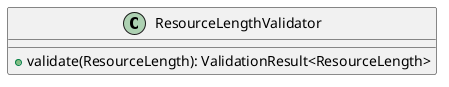 @startuml

    class ResourceLengthValidator [[ResourceLengthValidator.html]] {
        +validate(ResourceLength): ValidationResult<ResourceLength>
    }

@enduml
